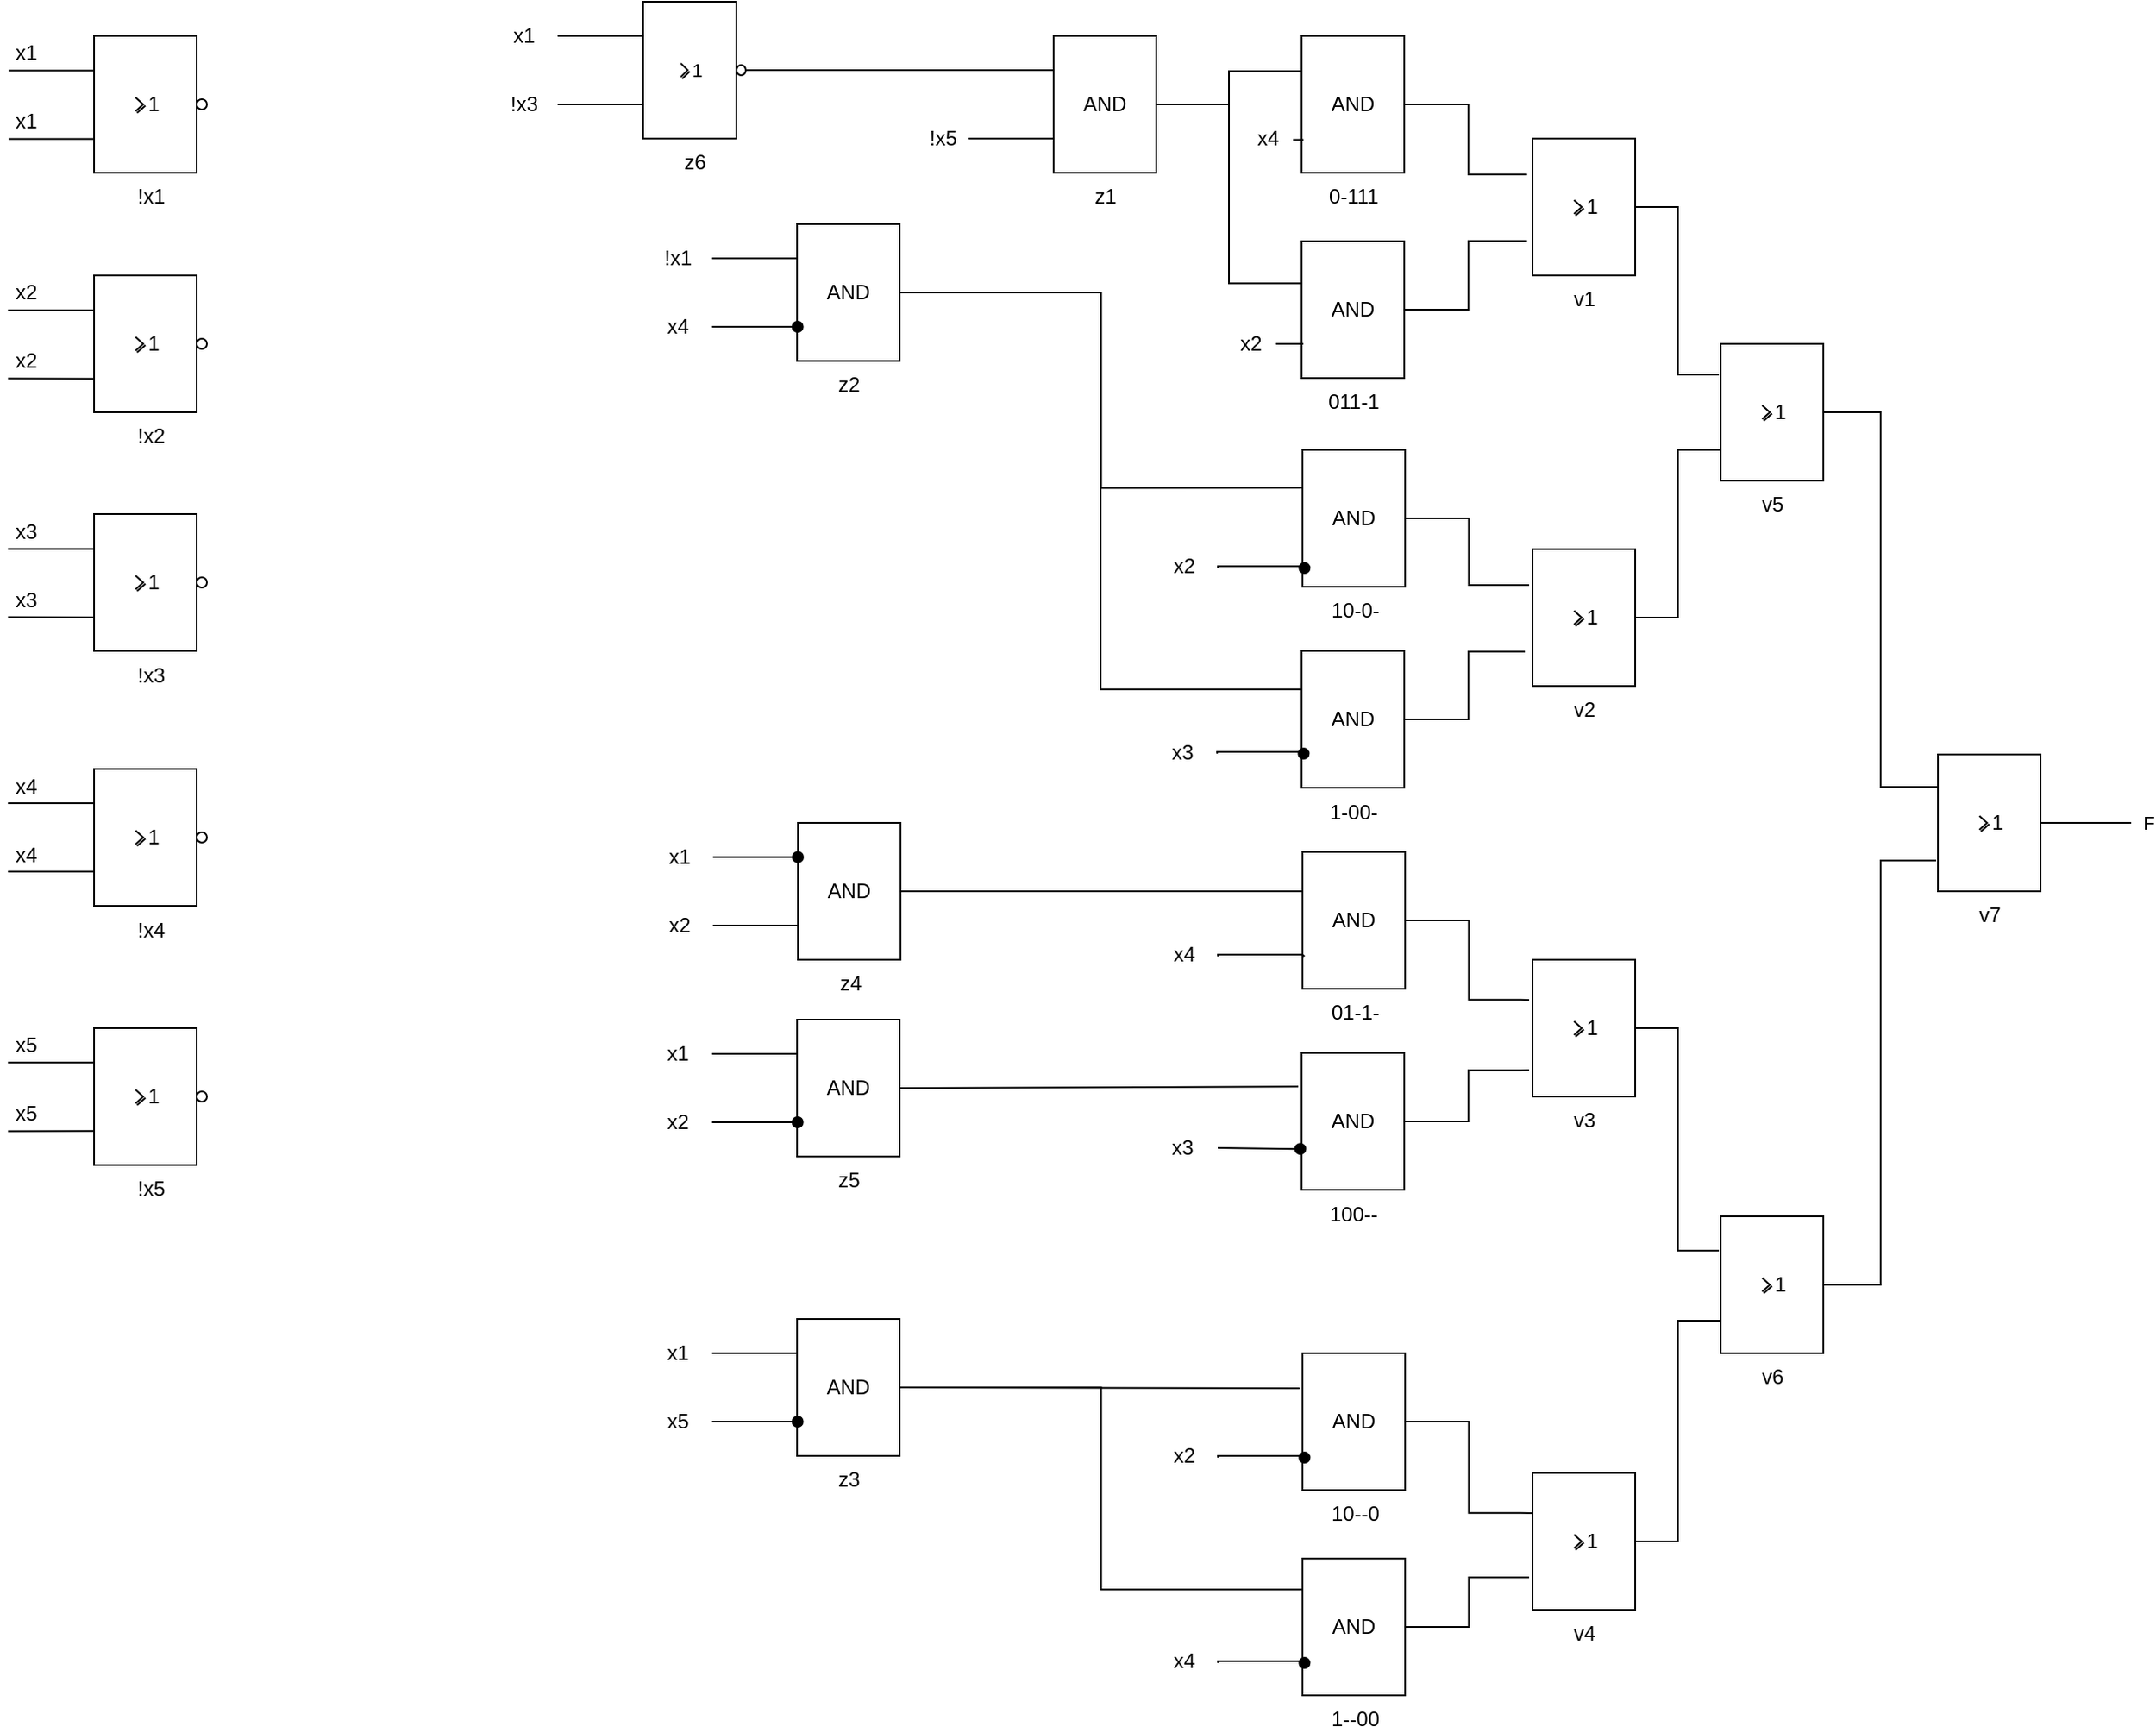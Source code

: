 <mxfile version="12.4.2" type="device" pages="1"><diagram id="nAmW9UyTiqPCp1huqP4M" name="Page-1"><mxGraphModel dx="1173" dy="693" grid="1" gridSize="10" guides="1" tooltips="1" connect="1" arrows="1" fold="1" page="1" pageScale="1" pageWidth="827" pageHeight="1169" math="0" shadow="0"><root><mxCell id="0"/><mxCell id="1" parent="0"/><mxCell id="15ByhjqZL5MONwlQ2Jp7-105" style="edgeStyle=orthogonalEdgeStyle;rounded=0;jumpStyle=arc;jumpSize=20;orthogonalLoop=1;jettySize=auto;html=1;entryX=0.017;entryY=0.288;entryDx=0;entryDy=0;entryPerimeter=0;startArrow=none;startFill=0;endArrow=none;endFill=0;" parent="1" source="15ByhjqZL5MONwlQ2Jp7-44" target="15ByhjqZL5MONwlQ2Jp7-71" edge="1"><mxGeometry relative="1" as="geometry"/></mxCell><mxCell id="15ByhjqZL5MONwlQ2Jp7-44" value="z4" style="verticalLabelPosition=bottom;shadow=0;dashed=0;align=center;html=1;verticalAlign=top;shape=mxgraph.electrical.iec_logic_gates.and;" parent="1" vertex="1"><mxGeometry x="505.5" y="520" width="60" height="80" as="geometry"/></mxCell><mxCell id="15ByhjqZL5MONwlQ2Jp7-13" value="z6" style="verticalLabelPosition=bottom;shadow=0;dashed=0;align=center;html=1;verticalAlign=top;shape=mxgraph.electrical.iec_logic_gates.nor;fontFamily=Helvetica;fontSize=12;fontColor=#000000;strokeColor=#000000;fillColor=#ffffff;" parent="1" vertex="1"><mxGeometry x="415" y="40" width="60" height="80" as="geometry"/></mxCell><mxCell id="15ByhjqZL5MONwlQ2Jp7-29" style="edgeStyle=orthogonalEdgeStyle;rounded=0;jumpStyle=arc;jumpSize=20;orthogonalLoop=1;jettySize=auto;html=1;endArrow=none;endFill=0;startArrow=none;startFill=0;" parent="1" source="15ByhjqZL5MONwlQ2Jp7-13" edge="1"><mxGeometry relative="1" as="geometry"><mxPoint x="365" y="60" as="targetPoint"/><Array as="points"><mxPoint x="375" y="60"/></Array></mxGeometry></mxCell><mxCell id="15ByhjqZL5MONwlQ2Jp7-31" style="edgeStyle=orthogonalEdgeStyle;rounded=0;jumpStyle=arc;jumpSize=20;orthogonalLoop=1;jettySize=auto;html=1;endArrow=none;endFill=0;" parent="1" edge="1"><mxGeometry relative="1" as="geometry"><mxPoint x="365" y="100" as="targetPoint"/><mxPoint x="415" y="100" as="sourcePoint"/><Array as="points"><mxPoint x="415" y="100"/><mxPoint x="365" y="100"/></Array></mxGeometry></mxCell><mxCell id="15ByhjqZL5MONwlQ2Jp7-32" value="!x3" style="text;html=1;align=center;verticalAlign=middle;resizable=0;points=[];;autosize=1;" parent="1" vertex="1"><mxGeometry x="330" y="90" width="30" height="20" as="geometry"/></mxCell><mxCell id="15ByhjqZL5MONwlQ2Jp7-33" style="edgeStyle=orthogonalEdgeStyle;rounded=0;jumpStyle=arc;jumpSize=20;orthogonalLoop=1;jettySize=auto;html=1;endArrow=none;endFill=0;" parent="1" source="15ByhjqZL5MONwlQ2Jp7-34" edge="1"><mxGeometry relative="1" as="geometry"><mxPoint x="455.333" y="190" as="targetPoint"/><Array as="points"><mxPoint x="465" y="190"/></Array></mxGeometry></mxCell><mxCell id="15ByhjqZL5MONwlQ2Jp7-107" style="edgeStyle=orthogonalEdgeStyle;rounded=0;jumpStyle=arc;jumpSize=20;orthogonalLoop=1;jettySize=auto;html=1;entryX=-0.006;entryY=0.277;entryDx=0;entryDy=0;entryPerimeter=0;startArrow=none;startFill=0;endArrow=none;endFill=0;" parent="1" source="15ByhjqZL5MONwlQ2Jp7-34" target="15ByhjqZL5MONwlQ2Jp7-81" edge="1"><mxGeometry relative="1" as="geometry"/></mxCell><mxCell id="15ByhjqZL5MONwlQ2Jp7-108" style="edgeStyle=orthogonalEdgeStyle;rounded=0;jumpStyle=arc;jumpSize=20;orthogonalLoop=1;jettySize=auto;html=1;entryX=0.017;entryY=0.281;entryDx=0;entryDy=0;entryPerimeter=0;startArrow=none;startFill=0;endArrow=none;endFill=0;" parent="1" source="15ByhjqZL5MONwlQ2Jp7-34" target="15ByhjqZL5MONwlQ2Jp7-86" edge="1"><mxGeometry relative="1" as="geometry"/></mxCell><mxCell id="15ByhjqZL5MONwlQ2Jp7-34" value="z2" style="verticalLabelPosition=bottom;shadow=0;dashed=0;align=center;html=1;verticalAlign=top;shape=mxgraph.electrical.iec_logic_gates.and;" parent="1" vertex="1"><mxGeometry x="505" y="170" width="60" height="80" as="geometry"/></mxCell><mxCell id="15ByhjqZL5MONwlQ2Jp7-35" value="!x1" style="text;html=1;align=center;verticalAlign=middle;resizable=0;points=[];;autosize=1;" parent="1" vertex="1"><mxGeometry x="420" y="180" width="30" height="20" as="geometry"/></mxCell><mxCell id="15ByhjqZL5MONwlQ2Jp7-36" style="edgeStyle=orthogonalEdgeStyle;rounded=0;jumpStyle=arc;jumpSize=20;orthogonalLoop=1;jettySize=auto;html=1;endArrow=none;endFill=0;startArrow=oval;startFill=1;" parent="1" edge="1"><mxGeometry relative="1" as="geometry"><mxPoint x="455.333" y="230" as="targetPoint"/><mxPoint x="505.333" y="230" as="sourcePoint"/><Array as="points"><mxPoint x="505" y="230"/><mxPoint x="455" y="230"/></Array></mxGeometry></mxCell><mxCell id="15ByhjqZL5MONwlQ2Jp7-37" value="x4" style="text;html=1;align=center;verticalAlign=middle;resizable=0;points=[];;autosize=1;" parent="1" vertex="1"><mxGeometry x="420" y="220" width="30" height="20" as="geometry"/></mxCell><mxCell id="15ByhjqZL5MONwlQ2Jp7-38" style="edgeStyle=orthogonalEdgeStyle;rounded=0;jumpStyle=arc;jumpSize=20;orthogonalLoop=1;jettySize=auto;html=1;endArrow=none;endFill=0;" parent="1" source="15ByhjqZL5MONwlQ2Jp7-39" edge="1"><mxGeometry relative="1" as="geometry"><mxPoint x="455.333" y="830" as="targetPoint"/><Array as="points"><mxPoint x="465" y="830"/></Array></mxGeometry></mxCell><mxCell id="15ByhjqZL5MONwlQ2Jp7-109" style="edgeStyle=orthogonalEdgeStyle;rounded=0;jumpStyle=arc;jumpSize=20;orthogonalLoop=1;jettySize=auto;html=1;entryX=-0.028;entryY=0.256;entryDx=0;entryDy=0;entryPerimeter=0;startArrow=none;startFill=0;endArrow=none;endFill=0;" parent="1" source="15ByhjqZL5MONwlQ2Jp7-39" target="15ByhjqZL5MONwlQ2Jp7-91" edge="1"><mxGeometry relative="1" as="geometry"/></mxCell><mxCell id="15ByhjqZL5MONwlQ2Jp7-110" style="edgeStyle=orthogonalEdgeStyle;rounded=0;jumpStyle=arc;jumpSize=20;orthogonalLoop=1;jettySize=auto;html=1;entryX=0.011;entryY=0.226;entryDx=0;entryDy=0;entryPerimeter=0;startArrow=none;startFill=0;endArrow=none;endFill=0;" parent="1" source="15ByhjqZL5MONwlQ2Jp7-39" target="15ByhjqZL5MONwlQ2Jp7-96" edge="1"><mxGeometry relative="1" as="geometry"/></mxCell><mxCell id="15ByhjqZL5MONwlQ2Jp7-39" value="z3" style="verticalLabelPosition=bottom;shadow=0;dashed=0;align=center;html=1;verticalAlign=top;shape=mxgraph.electrical.iec_logic_gates.and;" parent="1" vertex="1"><mxGeometry x="505" y="810" width="60" height="80" as="geometry"/></mxCell><mxCell id="15ByhjqZL5MONwlQ2Jp7-40" value="x1" style="text;html=1;align=center;verticalAlign=middle;resizable=0;points=[];;autosize=1;" parent="1" vertex="1"><mxGeometry x="420" y="820" width="30" height="20" as="geometry"/></mxCell><mxCell id="15ByhjqZL5MONwlQ2Jp7-41" style="edgeStyle=orthogonalEdgeStyle;rounded=0;jumpStyle=arc;jumpSize=20;orthogonalLoop=1;jettySize=auto;html=1;endArrow=none;endFill=0;startArrow=oval;startFill=1;" parent="1" edge="1"><mxGeometry relative="1" as="geometry"><mxPoint x="455.333" y="870" as="targetPoint"/><mxPoint x="505.333" y="870" as="sourcePoint"/><Array as="points"><mxPoint x="505" y="870"/><mxPoint x="455" y="870"/></Array></mxGeometry></mxCell><mxCell id="15ByhjqZL5MONwlQ2Jp7-42" value="x5" style="text;html=1;align=center;verticalAlign=middle;resizable=0;points=[];;autosize=1;" parent="1" vertex="1"><mxGeometry x="420" y="860" width="30" height="20" as="geometry"/></mxCell><mxCell id="15ByhjqZL5MONwlQ2Jp7-43" style="edgeStyle=orthogonalEdgeStyle;rounded=0;jumpStyle=arc;jumpSize=20;orthogonalLoop=1;jettySize=auto;html=1;endArrow=none;endFill=0;startArrow=oval;startFill=1;" parent="1" source="15ByhjqZL5MONwlQ2Jp7-44" edge="1"><mxGeometry relative="1" as="geometry"><mxPoint x="455.833" y="540" as="targetPoint"/><Array as="points"><mxPoint x="465.5" y="540"/></Array></mxGeometry></mxCell><mxCell id="15ByhjqZL5MONwlQ2Jp7-45" value="x1" style="text;html=1;align=center;verticalAlign=middle;resizable=0;points=[];;autosize=1;" parent="1" vertex="1"><mxGeometry x="420.5" y="530" width="30" height="20" as="geometry"/></mxCell><mxCell id="15ByhjqZL5MONwlQ2Jp7-46" style="edgeStyle=orthogonalEdgeStyle;rounded=0;jumpStyle=arc;jumpSize=20;orthogonalLoop=1;jettySize=auto;html=1;endArrow=none;endFill=0;" parent="1" edge="1"><mxGeometry relative="1" as="geometry"><mxPoint x="455.833" y="580" as="targetPoint"/><mxPoint x="505.833" y="580" as="sourcePoint"/><Array as="points"><mxPoint x="505.5" y="580"/><mxPoint x="455.5" y="580"/></Array></mxGeometry></mxCell><mxCell id="15ByhjqZL5MONwlQ2Jp7-47" value="x2" style="text;html=1;align=center;verticalAlign=middle;resizable=0;points=[];;autosize=1;" parent="1" vertex="1"><mxGeometry x="420.5" y="570" width="30" height="20" as="geometry"/></mxCell><mxCell id="15ByhjqZL5MONwlQ2Jp7-48" style="edgeStyle=orthogonalEdgeStyle;rounded=0;jumpStyle=arc;jumpSize=20;orthogonalLoop=1;jettySize=auto;html=1;endArrow=none;endFill=0;" parent="1" source="15ByhjqZL5MONwlQ2Jp7-49" edge="1"><mxGeometry relative="1" as="geometry"><mxPoint x="455.333" y="655" as="targetPoint"/><Array as="points"><mxPoint x="465" y="655"/></Array></mxGeometry></mxCell><mxCell id="15ByhjqZL5MONwlQ2Jp7-106" style="edgeStyle=orthogonalEdgeStyle;rounded=0;jumpStyle=arc;jumpSize=20;orthogonalLoop=1;jettySize=auto;html=1;entryX=-0.033;entryY=0.246;entryDx=0;entryDy=0;entryPerimeter=0;startArrow=none;startFill=0;endArrow=none;endFill=0;" parent="1" source="15ByhjqZL5MONwlQ2Jp7-49" target="15ByhjqZL5MONwlQ2Jp7-76" edge="1"><mxGeometry relative="1" as="geometry"/></mxCell><mxCell id="15ByhjqZL5MONwlQ2Jp7-49" value="z5" style="verticalLabelPosition=bottom;shadow=0;dashed=0;align=center;html=1;verticalAlign=top;shape=mxgraph.electrical.iec_logic_gates.and;" parent="1" vertex="1"><mxGeometry x="505" y="635" width="60" height="80" as="geometry"/></mxCell><mxCell id="15ByhjqZL5MONwlQ2Jp7-50" value="x1" style="text;html=1;align=center;verticalAlign=middle;resizable=0;points=[];;autosize=1;" parent="1" vertex="1"><mxGeometry x="420" y="645" width="30" height="20" as="geometry"/></mxCell><mxCell id="15ByhjqZL5MONwlQ2Jp7-51" style="edgeStyle=orthogonalEdgeStyle;rounded=0;jumpStyle=arc;jumpSize=20;orthogonalLoop=1;jettySize=auto;html=1;endArrow=none;endFill=0;startArrow=oval;startFill=1;" parent="1" edge="1"><mxGeometry relative="1" as="geometry"><mxPoint x="455.333" y="695" as="targetPoint"/><mxPoint x="505.333" y="695" as="sourcePoint"/><Array as="points"><mxPoint x="505" y="695"/><mxPoint x="455" y="695"/></Array></mxGeometry></mxCell><mxCell id="15ByhjqZL5MONwlQ2Jp7-52" value="x2" style="text;html=1;align=center;verticalAlign=middle;resizable=0;points=[];;autosize=1;" parent="1" vertex="1"><mxGeometry x="420" y="685" width="30" height="20" as="geometry"/></mxCell><mxCell id="15ByhjqZL5MONwlQ2Jp7-53" style="edgeStyle=orthogonalEdgeStyle;rounded=0;jumpStyle=arc;jumpSize=20;orthogonalLoop=1;jettySize=auto;html=1;endArrow=none;endFill=0;entryX=1;entryY=0.5;entryDx=0;entryDy=0;entryPerimeter=0;" parent="1" source="15ByhjqZL5MONwlQ2Jp7-54" target="15ByhjqZL5MONwlQ2Jp7-13" edge="1"><mxGeometry relative="1" as="geometry"><mxPoint x="605.333" y="80" as="targetPoint"/><Array as="points"><mxPoint x="635.5" y="80"/><mxPoint x="635.5" y="80"/></Array></mxGeometry></mxCell><mxCell id="15ByhjqZL5MONwlQ2Jp7-101" style="edgeStyle=orthogonalEdgeStyle;rounded=0;jumpStyle=arc;jumpSize=20;orthogonalLoop=1;jettySize=auto;html=1;entryX=0.002;entryY=0.258;entryDx=0;entryDy=0;entryPerimeter=0;startArrow=none;startFill=0;endArrow=none;endFill=0;" parent="1" source="15ByhjqZL5MONwlQ2Jp7-54" target="15ByhjqZL5MONwlQ2Jp7-61" edge="1"><mxGeometry relative="1" as="geometry"/></mxCell><mxCell id="15ByhjqZL5MONwlQ2Jp7-104" style="edgeStyle=orthogonalEdgeStyle;rounded=0;jumpStyle=arc;jumpSize=20;orthogonalLoop=1;jettySize=auto;html=1;exitX=1;exitY=0.5;exitDx=0;exitDy=0;exitPerimeter=0;entryX=0.008;entryY=0.308;entryDx=0;entryDy=0;entryPerimeter=0;startArrow=none;startFill=0;endArrow=none;endFill=0;" parent="1" source="15ByhjqZL5MONwlQ2Jp7-54" target="15ByhjqZL5MONwlQ2Jp7-66" edge="1"><mxGeometry relative="1" as="geometry"/></mxCell><mxCell id="15ByhjqZL5MONwlQ2Jp7-54" value="z1" style="verticalLabelPosition=bottom;shadow=0;dashed=0;align=center;html=1;verticalAlign=top;shape=mxgraph.electrical.iec_logic_gates.and;" parent="1" vertex="1"><mxGeometry x="655" y="60" width="60" height="80" as="geometry"/></mxCell><mxCell id="15ByhjqZL5MONwlQ2Jp7-56" style="edgeStyle=orthogonalEdgeStyle;rounded=0;jumpStyle=arc;jumpSize=20;orthogonalLoop=1;jettySize=auto;html=1;endArrow=none;endFill=0;" parent="1" edge="1"><mxGeometry relative="1" as="geometry"><mxPoint x="605.333" y="120" as="targetPoint"/><mxPoint x="655.333" y="120" as="sourcePoint"/><Array as="points"><mxPoint x="655" y="120"/><mxPoint x="605" y="120"/></Array></mxGeometry></mxCell><mxCell id="15ByhjqZL5MONwlQ2Jp7-57" value="!x5" style="text;html=1;align=center;verticalAlign=middle;resizable=0;points=[];;autosize=1;" parent="1" vertex="1"><mxGeometry x="575" y="110" width="30" height="20" as="geometry"/></mxCell><mxCell id="15ByhjqZL5MONwlQ2Jp7-59" value="x1" style="text;html=1;align=center;verticalAlign=middle;resizable=0;points=[];;autosize=1;" parent="1" vertex="1"><mxGeometry x="330" y="50" width="30" height="20" as="geometry"/></mxCell><mxCell id="15ByhjqZL5MONwlQ2Jp7-119" style="edgeStyle=orthogonalEdgeStyle;rounded=0;jumpStyle=arc;jumpSize=20;orthogonalLoop=1;jettySize=auto;html=1;entryX=-0.054;entryY=0.263;entryDx=0;entryDy=0;entryPerimeter=0;startArrow=none;startFill=0;endArrow=none;endFill=0;" parent="1" source="15ByhjqZL5MONwlQ2Jp7-61" target="15ByhjqZL5MONwlQ2Jp7-111" edge="1"><mxGeometry relative="1" as="geometry"/></mxCell><mxCell id="15ByhjqZL5MONwlQ2Jp7-61" value="0-111" style="verticalLabelPosition=bottom;shadow=0;dashed=0;align=center;html=1;verticalAlign=top;shape=mxgraph.electrical.iec_logic_gates.and;" parent="1" vertex="1"><mxGeometry x="800" y="60" width="60" height="80" as="geometry"/></mxCell><mxCell id="15ByhjqZL5MONwlQ2Jp7-120" style="edgeStyle=orthogonalEdgeStyle;rounded=0;jumpStyle=arc;jumpSize=20;orthogonalLoop=1;jettySize=auto;html=1;entryX=-0.054;entryY=0.749;entryDx=0;entryDy=0;entryPerimeter=0;startArrow=none;startFill=0;endArrow=none;endFill=0;" parent="1" source="15ByhjqZL5MONwlQ2Jp7-66" target="15ByhjqZL5MONwlQ2Jp7-111" edge="1"><mxGeometry relative="1" as="geometry"/></mxCell><mxCell id="15ByhjqZL5MONwlQ2Jp7-66" value="011-1" style="verticalLabelPosition=bottom;shadow=0;dashed=0;align=center;html=1;verticalAlign=top;shape=mxgraph.electrical.iec_logic_gates.and;" parent="1" vertex="1"><mxGeometry x="800" y="180" width="60" height="80" as="geometry"/></mxCell><mxCell id="15ByhjqZL5MONwlQ2Jp7-123" style="edgeStyle=orthogonalEdgeStyle;rounded=0;jumpStyle=arc;jumpSize=20;orthogonalLoop=1;jettySize=auto;html=1;entryX=-0.034;entryY=0.293;entryDx=0;entryDy=0;entryPerimeter=0;startArrow=none;startFill=0;endArrow=none;endFill=0;" parent="1" source="15ByhjqZL5MONwlQ2Jp7-71" target="15ByhjqZL5MONwlQ2Jp7-117" edge="1"><mxGeometry relative="1" as="geometry"/></mxCell><mxCell id="15ByhjqZL5MONwlQ2Jp7-71" value="01-1-" style="verticalLabelPosition=bottom;shadow=0;dashed=0;align=center;html=1;verticalAlign=top;shape=mxgraph.electrical.iec_logic_gates.and;" parent="1" vertex="1"><mxGeometry x="800.5" y="537" width="60" height="80" as="geometry"/></mxCell><mxCell id="15ByhjqZL5MONwlQ2Jp7-73" style="edgeStyle=orthogonalEdgeStyle;rounded=0;jumpStyle=arc;jumpSize=20;orthogonalLoop=1;jettySize=auto;html=1;endArrow=none;endFill=0;startArrow=none;startFill=0;" parent="1" edge="1"><mxGeometry relative="1" as="geometry"><mxPoint x="751.088" y="598.059" as="targetPoint"/><mxPoint x="801.676" y="598.059" as="sourcePoint"/><Array as="points"><mxPoint x="800.5" y="597"/><mxPoint x="750.5" y="597"/></Array></mxGeometry></mxCell><mxCell id="15ByhjqZL5MONwlQ2Jp7-74" value="x4" style="text;html=1;align=center;verticalAlign=middle;resizable=0;points=[];;autosize=1;" parent="1" vertex="1"><mxGeometry x="715.5" y="587" width="30" height="20" as="geometry"/></mxCell><mxCell id="15ByhjqZL5MONwlQ2Jp7-124" style="edgeStyle=orthogonalEdgeStyle;rounded=0;jumpStyle=arc;jumpSize=20;orthogonalLoop=1;jettySize=auto;html=1;entryX=-0.034;entryY=0.807;entryDx=0;entryDy=0;entryPerimeter=0;startArrow=none;startFill=0;endArrow=none;endFill=0;" parent="1" source="15ByhjqZL5MONwlQ2Jp7-76" target="15ByhjqZL5MONwlQ2Jp7-117" edge="1"><mxGeometry relative="1" as="geometry"/></mxCell><mxCell id="15ByhjqZL5MONwlQ2Jp7-76" value="100--" style="verticalLabelPosition=bottom;shadow=0;dashed=0;align=center;html=1;verticalAlign=top;shape=mxgraph.electrical.iec_logic_gates.and;" parent="1" vertex="1"><mxGeometry x="800" y="654.5" width="60" height="80" as="geometry"/></mxCell><mxCell id="15ByhjqZL5MONwlQ2Jp7-78" style="edgeStyle=orthogonalEdgeStyle;rounded=0;jumpStyle=arc;jumpSize=20;orthogonalLoop=1;jettySize=auto;html=1;endArrow=none;endFill=0;startArrow=oval;startFill=1;exitX=-0.013;exitY=0.701;exitDx=0;exitDy=0;exitPerimeter=0;" parent="1" source="15ByhjqZL5MONwlQ2Jp7-76" edge="1"><mxGeometry relative="1" as="geometry"><mxPoint x="751" y="710" as="targetPoint"/><mxPoint x="801.176" y="741.059" as="sourcePoint"/><Array as="points"><mxPoint x="775" y="710"/><mxPoint x="775" y="710"/></Array></mxGeometry></mxCell><mxCell id="15ByhjqZL5MONwlQ2Jp7-79" value="x3" style="text;html=1;align=center;verticalAlign=middle;resizable=0;points=[];;autosize=1;" parent="1" vertex="1"><mxGeometry x="715" y="700" width="30" height="20" as="geometry"/></mxCell><mxCell id="15ByhjqZL5MONwlQ2Jp7-121" style="edgeStyle=orthogonalEdgeStyle;rounded=0;jumpStyle=arc;jumpSize=20;orthogonalLoop=1;jettySize=auto;html=1;entryX=-0.034;entryY=0.263;entryDx=0;entryDy=0;entryPerimeter=0;startArrow=none;startFill=0;endArrow=none;endFill=0;" parent="1" source="15ByhjqZL5MONwlQ2Jp7-81" target="15ByhjqZL5MONwlQ2Jp7-116" edge="1"><mxGeometry relative="1" as="geometry"/></mxCell><mxCell id="15ByhjqZL5MONwlQ2Jp7-81" value="10-0-" style="verticalLabelPosition=bottom;shadow=0;dashed=0;align=center;html=1;verticalAlign=top;shape=mxgraph.electrical.iec_logic_gates.and;" parent="1" vertex="1"><mxGeometry x="800.5" y="302" width="60" height="80" as="geometry"/></mxCell><mxCell id="15ByhjqZL5MONwlQ2Jp7-83" style="edgeStyle=orthogonalEdgeStyle;rounded=0;jumpStyle=arc;jumpSize=20;orthogonalLoop=1;jettySize=auto;html=1;endArrow=none;endFill=0;startArrow=oval;startFill=1;" parent="1" edge="1"><mxGeometry relative="1" as="geometry"><mxPoint x="751.088" y="371.059" as="targetPoint"/><mxPoint x="801.676" y="371.059" as="sourcePoint"/><Array as="points"><mxPoint x="800.5" y="370"/><mxPoint x="750.5" y="370"/></Array></mxGeometry></mxCell><mxCell id="15ByhjqZL5MONwlQ2Jp7-84" value="x2" style="text;html=1;align=center;verticalAlign=middle;resizable=0;points=[];;autosize=1;" parent="1" vertex="1"><mxGeometry x="715.5" y="360" width="30" height="20" as="geometry"/></mxCell><mxCell id="15ByhjqZL5MONwlQ2Jp7-122" style="edgeStyle=orthogonalEdgeStyle;rounded=0;jumpStyle=arc;jumpSize=20;orthogonalLoop=1;jettySize=auto;html=1;entryX=-0.074;entryY=0.749;entryDx=0;entryDy=0;entryPerimeter=0;startArrow=none;startFill=0;endArrow=none;endFill=0;" parent="1" source="15ByhjqZL5MONwlQ2Jp7-86" target="15ByhjqZL5MONwlQ2Jp7-116" edge="1"><mxGeometry relative="1" as="geometry"/></mxCell><mxCell id="15ByhjqZL5MONwlQ2Jp7-86" value="1-00-" style="verticalLabelPosition=bottom;shadow=0;dashed=0;align=center;html=1;verticalAlign=top;shape=mxgraph.electrical.iec_logic_gates.and;" parent="1" vertex="1"><mxGeometry x="800" y="419.5" width="60" height="80" as="geometry"/></mxCell><mxCell id="15ByhjqZL5MONwlQ2Jp7-88" style="edgeStyle=orthogonalEdgeStyle;rounded=0;jumpStyle=arc;jumpSize=20;orthogonalLoop=1;jettySize=auto;html=1;endArrow=none;endFill=0;startArrow=oval;startFill=1;" parent="1" edge="1"><mxGeometry relative="1" as="geometry"><mxPoint x="750.588" y="479.559" as="targetPoint"/><mxPoint x="801.176" y="479.559" as="sourcePoint"/><Array as="points"><mxPoint x="800" y="478.5"/><mxPoint x="750" y="478.5"/></Array></mxGeometry></mxCell><mxCell id="15ByhjqZL5MONwlQ2Jp7-89" value="x3" style="text;html=1;align=center;verticalAlign=middle;resizable=0;points=[];;autosize=1;" parent="1" vertex="1"><mxGeometry x="715" y="468.5" width="30" height="20" as="geometry"/></mxCell><mxCell id="15ByhjqZL5MONwlQ2Jp7-125" style="edgeStyle=orthogonalEdgeStyle;rounded=0;jumpStyle=arc;jumpSize=20;orthogonalLoop=1;jettySize=auto;html=1;entryX=0.005;entryY=0.293;entryDx=0;entryDy=0;entryPerimeter=0;startArrow=none;startFill=0;endArrow=none;endFill=0;" parent="1" source="15ByhjqZL5MONwlQ2Jp7-91" target="15ByhjqZL5MONwlQ2Jp7-118" edge="1"><mxGeometry relative="1" as="geometry"/></mxCell><mxCell id="15ByhjqZL5MONwlQ2Jp7-91" value="10--0" style="verticalLabelPosition=bottom;shadow=0;dashed=0;align=center;html=1;verticalAlign=top;shape=mxgraph.electrical.iec_logic_gates.and;" parent="1" vertex="1"><mxGeometry x="800.5" y="830" width="60" height="80" as="geometry"/></mxCell><mxCell id="15ByhjqZL5MONwlQ2Jp7-93" style="edgeStyle=orthogonalEdgeStyle;rounded=0;jumpStyle=arc;jumpSize=20;orthogonalLoop=1;jettySize=auto;html=1;endArrow=none;endFill=0;startArrow=oval;startFill=1;" parent="1" edge="1"><mxGeometry relative="1" as="geometry"><mxPoint x="751.088" y="891.059" as="targetPoint"/><mxPoint x="801.676" y="891.059" as="sourcePoint"/><Array as="points"><mxPoint x="800.5" y="890"/><mxPoint x="750.5" y="890"/></Array></mxGeometry></mxCell><mxCell id="15ByhjqZL5MONwlQ2Jp7-94" value="x2" style="text;html=1;align=center;verticalAlign=middle;resizable=0;points=[];;autosize=1;" parent="1" vertex="1"><mxGeometry x="715.5" y="880" width="30" height="20" as="geometry"/></mxCell><mxCell id="15ByhjqZL5MONwlQ2Jp7-126" style="edgeStyle=orthogonalEdgeStyle;rounded=0;jumpStyle=arc;jumpSize=20;orthogonalLoop=1;jettySize=auto;html=1;entryX=-0.034;entryY=0.763;entryDx=0;entryDy=0;entryPerimeter=0;startArrow=none;startFill=0;endArrow=none;endFill=0;" parent="1" source="15ByhjqZL5MONwlQ2Jp7-96" target="15ByhjqZL5MONwlQ2Jp7-118" edge="1"><mxGeometry relative="1" as="geometry"/></mxCell><mxCell id="15ByhjqZL5MONwlQ2Jp7-96" value="1--00" style="verticalLabelPosition=bottom;shadow=0;dashed=0;align=center;html=1;verticalAlign=top;shape=mxgraph.electrical.iec_logic_gates.and;" parent="1" vertex="1"><mxGeometry x="800.5" y="950" width="60" height="80" as="geometry"/></mxCell><mxCell id="15ByhjqZL5MONwlQ2Jp7-98" style="edgeStyle=orthogonalEdgeStyle;rounded=0;jumpStyle=arc;jumpSize=20;orthogonalLoop=1;jettySize=auto;html=1;endArrow=none;endFill=0;startArrow=oval;startFill=1;" parent="1" edge="1"><mxGeometry relative="1" as="geometry"><mxPoint x="751.088" y="1011.059" as="targetPoint"/><mxPoint x="801.676" y="1011.059" as="sourcePoint"/><Array as="points"><mxPoint x="800.5" y="1010"/><mxPoint x="750.5" y="1010"/></Array></mxGeometry></mxCell><mxCell id="15ByhjqZL5MONwlQ2Jp7-99" value="x4" style="text;html=1;align=center;verticalAlign=middle;resizable=0;points=[];;autosize=1;" parent="1" vertex="1"><mxGeometry x="715.5" y="1000" width="30" height="20" as="geometry"/></mxCell><mxCell id="15ByhjqZL5MONwlQ2Jp7-64" value="x4" style="text;html=1;align=center;verticalAlign=middle;resizable=0;points=[];;autosize=1;" parent="1" vertex="1"><mxGeometry x="765" y="110" width="30" height="20" as="geometry"/></mxCell><mxCell id="15ByhjqZL5MONwlQ2Jp7-100" style="edgeStyle=orthogonalEdgeStyle;rounded=0;jumpStyle=arc;jumpSize=20;orthogonalLoop=1;jettySize=auto;html=1;endArrow=none;endFill=0;startArrow=none;startFill=0;" parent="1" target="15ByhjqZL5MONwlQ2Jp7-64" edge="1"><mxGeometry relative="1" as="geometry"><mxPoint x="750.103" y="120.724" as="targetPoint"/><mxPoint x="801.138" y="120.724" as="sourcePoint"/><Array as="points"><mxPoint x="800" y="120"/></Array></mxGeometry></mxCell><mxCell id="15ByhjqZL5MONwlQ2Jp7-69" value="x2" style="text;html=1;align=center;verticalAlign=middle;resizable=0;points=[];;autosize=1;" parent="1" vertex="1"><mxGeometry x="755" y="230" width="30" height="20" as="geometry"/></mxCell><mxCell id="15ByhjqZL5MONwlQ2Jp7-102" style="edgeStyle=orthogonalEdgeStyle;rounded=0;jumpStyle=arc;jumpSize=20;orthogonalLoop=1;jettySize=auto;html=1;endArrow=none;endFill=0;startArrow=none;startFill=0;" parent="1" target="15ByhjqZL5MONwlQ2Jp7-69" edge="1"><mxGeometry relative="1" as="geometry"><mxPoint x="750.5" y="241.333" as="targetPoint"/><mxPoint x="795" y="240" as="sourcePoint"/><Array as="points"><mxPoint x="801" y="240"/></Array></mxGeometry></mxCell><mxCell id="15ByhjqZL5MONwlQ2Jp7-129" style="edgeStyle=orthogonalEdgeStyle;rounded=0;jumpStyle=arc;jumpSize=20;orthogonalLoop=1;jettySize=auto;html=1;entryX=-0.017;entryY=0.225;entryDx=0;entryDy=0;entryPerimeter=0;startArrow=none;startFill=0;endArrow=none;endFill=0;" parent="1" source="15ByhjqZL5MONwlQ2Jp7-111" target="15ByhjqZL5MONwlQ2Jp7-127" edge="1"><mxGeometry relative="1" as="geometry"/></mxCell><mxCell id="15ByhjqZL5MONwlQ2Jp7-111" value="v1" style="verticalLabelPosition=bottom;shadow=0;dashed=0;align=center;html=1;verticalAlign=top;shape=mxgraph.electrical.iec_logic_gates.or;" parent="1" vertex="1"><mxGeometry x="935" y="120" width="60" height="80" as="geometry"/></mxCell><mxCell id="15ByhjqZL5MONwlQ2Jp7-130" style="edgeStyle=orthogonalEdgeStyle;rounded=0;jumpStyle=arc;jumpSize=20;orthogonalLoop=1;jettySize=auto;html=1;entryX=0;entryY=0.775;entryDx=0;entryDy=0;entryPerimeter=0;startArrow=none;startFill=0;endArrow=none;endFill=0;" parent="1" source="15ByhjqZL5MONwlQ2Jp7-116" target="15ByhjqZL5MONwlQ2Jp7-127" edge="1"><mxGeometry relative="1" as="geometry"/></mxCell><mxCell id="15ByhjqZL5MONwlQ2Jp7-116" value="v2" style="verticalLabelPosition=bottom;shadow=0;dashed=0;align=center;html=1;verticalAlign=top;shape=mxgraph.electrical.iec_logic_gates.or;" parent="1" vertex="1"><mxGeometry x="935" y="360" width="60" height="80" as="geometry"/></mxCell><mxCell id="15ByhjqZL5MONwlQ2Jp7-131" style="edgeStyle=orthogonalEdgeStyle;rounded=0;jumpStyle=arc;jumpSize=20;orthogonalLoop=1;jettySize=auto;html=1;entryX=-0.017;entryY=0.25;entryDx=0;entryDy=0;entryPerimeter=0;startArrow=none;startFill=0;endArrow=none;endFill=0;" parent="1" source="15ByhjqZL5MONwlQ2Jp7-117" target="15ByhjqZL5MONwlQ2Jp7-128" edge="1"><mxGeometry relative="1" as="geometry"/></mxCell><mxCell id="15ByhjqZL5MONwlQ2Jp7-117" value="v3" style="verticalLabelPosition=bottom;shadow=0;dashed=0;align=center;html=1;verticalAlign=top;shape=mxgraph.electrical.iec_logic_gates.or;" parent="1" vertex="1"><mxGeometry x="935" y="600" width="60" height="80" as="geometry"/></mxCell><mxCell id="15ByhjqZL5MONwlQ2Jp7-132" style="edgeStyle=orthogonalEdgeStyle;rounded=0;jumpStyle=arc;jumpSize=20;orthogonalLoop=1;jettySize=auto;html=1;entryX=0;entryY=0.763;entryDx=0;entryDy=0;entryPerimeter=0;startArrow=none;startFill=0;endArrow=none;endFill=0;" parent="1" source="15ByhjqZL5MONwlQ2Jp7-118" target="15ByhjqZL5MONwlQ2Jp7-128" edge="1"><mxGeometry relative="1" as="geometry"/></mxCell><mxCell id="15ByhjqZL5MONwlQ2Jp7-118" value="v4" style="verticalLabelPosition=bottom;shadow=0;dashed=0;align=center;html=1;verticalAlign=top;shape=mxgraph.electrical.iec_logic_gates.or;" parent="1" vertex="1"><mxGeometry x="935" y="900" width="60" height="80" as="geometry"/></mxCell><mxCell id="15ByhjqZL5MONwlQ2Jp7-134" style="edgeStyle=orthogonalEdgeStyle;rounded=0;jumpStyle=arc;jumpSize=20;orthogonalLoop=1;jettySize=auto;html=1;entryX=0;entryY=0.238;entryDx=0;entryDy=0;entryPerimeter=0;startArrow=none;startFill=0;endArrow=none;endFill=0;" parent="1" source="15ByhjqZL5MONwlQ2Jp7-127" target="15ByhjqZL5MONwlQ2Jp7-133" edge="1"><mxGeometry relative="1" as="geometry"/></mxCell><mxCell id="15ByhjqZL5MONwlQ2Jp7-127" value="v5" style="verticalLabelPosition=bottom;shadow=0;dashed=0;align=center;html=1;verticalAlign=top;shape=mxgraph.electrical.iec_logic_gates.or;" parent="1" vertex="1"><mxGeometry x="1045" y="240" width="60" height="80" as="geometry"/></mxCell><mxCell id="15ByhjqZL5MONwlQ2Jp7-135" style="edgeStyle=orthogonalEdgeStyle;rounded=0;jumpStyle=arc;jumpSize=20;orthogonalLoop=1;jettySize=auto;html=1;entryX=-0.017;entryY=0.775;entryDx=0;entryDy=0;entryPerimeter=0;startArrow=none;startFill=0;endArrow=none;endFill=0;" parent="1" source="15ByhjqZL5MONwlQ2Jp7-128" target="15ByhjqZL5MONwlQ2Jp7-133" edge="1"><mxGeometry relative="1" as="geometry"/></mxCell><mxCell id="15ByhjqZL5MONwlQ2Jp7-128" value="v6" style="verticalLabelPosition=bottom;shadow=0;dashed=0;align=center;html=1;verticalAlign=top;shape=mxgraph.electrical.iec_logic_gates.or;" parent="1" vertex="1"><mxGeometry x="1045" y="750" width="60" height="80" as="geometry"/></mxCell><mxCell id="15ByhjqZL5MONwlQ2Jp7-137" value="F" style="edgeStyle=orthogonalEdgeStyle;rounded=0;jumpStyle=arc;jumpSize=20;orthogonalLoop=1;jettySize=auto;html=1;startArrow=none;startFill=0;endArrow=none;endFill=0;" parent="1" source="15ByhjqZL5MONwlQ2Jp7-133" edge="1"><mxGeometry x="1" y="10" relative="1" as="geometry"><mxPoint x="1285" y="520" as="targetPoint"/><mxPoint x="10" y="10" as="offset"/></mxGeometry></mxCell><mxCell id="15ByhjqZL5MONwlQ2Jp7-133" value="v7" style="verticalLabelPosition=bottom;shadow=0;dashed=0;align=center;html=1;verticalAlign=top;shape=mxgraph.electrical.iec_logic_gates.or;" parent="1" vertex="1"><mxGeometry x="1172" y="480" width="60" height="80" as="geometry"/></mxCell><mxCell id="1ciXW877nWHQdmjhpRWE-1" value="!x1" style="verticalLabelPosition=bottom;shadow=0;dashed=0;align=center;html=1;verticalAlign=top;shape=mxgraph.electrical.iec_logic_gates.nor;" vertex="1" parent="1"><mxGeometry x="94" y="60" width="66" height="80" as="geometry"/></mxCell><mxCell id="1ciXW877nWHQdmjhpRWE-2" style="edgeStyle=orthogonalEdgeStyle;rounded=0;jumpStyle=arc;jumpSize=20;orthogonalLoop=1;jettySize=auto;html=1;endArrow=none;endFill=0;" edge="1" parent="1"><mxGeometry relative="1" as="geometry"><mxPoint x="44" y="80.25" as="targetPoint"/><Array as="points"><mxPoint x="54" y="80"/></Array><mxPoint x="94" y="80.25" as="sourcePoint"/></mxGeometry></mxCell><mxCell id="1ciXW877nWHQdmjhpRWE-3" value="x1" style="text;html=1;align=center;verticalAlign=middle;resizable=0;points=[];;autosize=1;" vertex="1" parent="1"><mxGeometry x="39" y="60" width="30" height="20" as="geometry"/></mxCell><mxCell id="1ciXW877nWHQdmjhpRWE-4" style="edgeStyle=orthogonalEdgeStyle;rounded=0;jumpStyle=arc;jumpSize=20;orthogonalLoop=1;jettySize=auto;html=1;endArrow=none;endFill=0;startArrow=none;startFill=0;" edge="1" parent="1"><mxGeometry relative="1" as="geometry"><mxPoint x="44" y="120.25" as="targetPoint"/><mxPoint x="94" y="120.25" as="sourcePoint"/><Array as="points"><mxPoint x="94" y="120"/><mxPoint x="44" y="120"/></Array></mxGeometry></mxCell><mxCell id="1ciXW877nWHQdmjhpRWE-5" value="x1" style="text;html=1;align=center;verticalAlign=middle;resizable=0;points=[];;autosize=1;" vertex="1" parent="1"><mxGeometry x="39" y="100" width="30" height="20" as="geometry"/></mxCell><mxCell id="1ciXW877nWHQdmjhpRWE-6" value="!x2" style="verticalLabelPosition=bottom;shadow=0;dashed=0;align=center;html=1;verticalAlign=top;shape=mxgraph.electrical.iec_logic_gates.nor;" vertex="1" parent="1"><mxGeometry x="94" y="200" width="66" height="80" as="geometry"/></mxCell><mxCell id="1ciXW877nWHQdmjhpRWE-7" style="edgeStyle=orthogonalEdgeStyle;rounded=0;jumpStyle=arc;jumpSize=20;orthogonalLoop=1;jettySize=auto;html=1;endArrow=none;endFill=0;" edge="1" parent="1"><mxGeometry relative="1" as="geometry"><mxPoint x="43.667" y="220.333" as="targetPoint"/><Array as="points"><mxPoint x="54" y="220"/></Array><mxPoint x="93.667" y="220.333" as="sourcePoint"/></mxGeometry></mxCell><mxCell id="1ciXW877nWHQdmjhpRWE-8" value="x2" style="text;html=1;align=center;verticalAlign=middle;resizable=0;points=[];;autosize=1;" vertex="1" parent="1"><mxGeometry x="39" y="200" width="30" height="20" as="geometry"/></mxCell><mxCell id="1ciXW877nWHQdmjhpRWE-9" style="edgeStyle=orthogonalEdgeStyle;rounded=0;jumpStyle=arc;jumpSize=20;orthogonalLoop=1;jettySize=auto;html=1;endArrow=none;endFill=0;startArrow=none;startFill=0;" edge="1" parent="1"><mxGeometry relative="1" as="geometry"><mxPoint x="43.667" y="260.333" as="targetPoint"/><mxPoint x="93.667" y="260.333" as="sourcePoint"/><Array as="points"><mxPoint x="94" y="260"/><mxPoint x="44" y="260"/></Array></mxGeometry></mxCell><mxCell id="1ciXW877nWHQdmjhpRWE-10" value="x2" style="text;html=1;align=center;verticalAlign=middle;resizable=0;points=[];;autosize=1;" vertex="1" parent="1"><mxGeometry x="39" y="240" width="30" height="20" as="geometry"/></mxCell><mxCell id="1ciXW877nWHQdmjhpRWE-11" value="!x3" style="verticalLabelPosition=bottom;shadow=0;dashed=0;align=center;html=1;verticalAlign=top;shape=mxgraph.electrical.iec_logic_gates.nor;" vertex="1" parent="1"><mxGeometry x="94" y="339.5" width="66" height="80" as="geometry"/></mxCell><mxCell id="1ciXW877nWHQdmjhpRWE-12" style="edgeStyle=orthogonalEdgeStyle;rounded=0;jumpStyle=arc;jumpSize=20;orthogonalLoop=1;jettySize=auto;html=1;endArrow=none;endFill=0;" edge="1" parent="1"><mxGeometry relative="1" as="geometry"><mxPoint x="43.667" y="359.833" as="targetPoint"/><Array as="points"><mxPoint x="54" y="359.5"/></Array><mxPoint x="93.667" y="359.833" as="sourcePoint"/></mxGeometry></mxCell><mxCell id="1ciXW877nWHQdmjhpRWE-13" value="x3" style="text;html=1;align=center;verticalAlign=middle;resizable=0;points=[];;autosize=1;" vertex="1" parent="1"><mxGeometry x="39" y="339.5" width="30" height="20" as="geometry"/></mxCell><mxCell id="1ciXW877nWHQdmjhpRWE-14" style="edgeStyle=orthogonalEdgeStyle;rounded=0;jumpStyle=arc;jumpSize=20;orthogonalLoop=1;jettySize=auto;html=1;endArrow=none;endFill=0;startArrow=none;startFill=0;" edge="1" parent="1"><mxGeometry relative="1" as="geometry"><mxPoint x="43.667" y="399.833" as="targetPoint"/><mxPoint x="93.667" y="399.833" as="sourcePoint"/><Array as="points"><mxPoint x="94" y="399.5"/><mxPoint x="44" y="399.5"/></Array></mxGeometry></mxCell><mxCell id="1ciXW877nWHQdmjhpRWE-15" value="x3" style="text;html=1;align=center;verticalAlign=middle;resizable=0;points=[];;autosize=1;" vertex="1" parent="1"><mxGeometry x="39" y="379.5" width="30" height="20" as="geometry"/></mxCell><mxCell id="1ciXW877nWHQdmjhpRWE-16" value="!x4" style="verticalLabelPosition=bottom;shadow=0;dashed=0;align=center;html=1;verticalAlign=top;shape=mxgraph.electrical.iec_logic_gates.nor;" vertex="1" parent="1"><mxGeometry x="94" y="488.5" width="66" height="80" as="geometry"/></mxCell><mxCell id="1ciXW877nWHQdmjhpRWE-17" style="edgeStyle=orthogonalEdgeStyle;rounded=0;jumpStyle=arc;jumpSize=20;orthogonalLoop=1;jettySize=auto;html=1;endArrow=none;endFill=0;" edge="1" parent="1"><mxGeometry relative="1" as="geometry"><mxPoint x="43.667" y="508.5" as="targetPoint"/><Array as="points"><mxPoint x="54" y="508.5"/></Array><mxPoint x="93.667" y="508.5" as="sourcePoint"/></mxGeometry></mxCell><mxCell id="1ciXW877nWHQdmjhpRWE-18" value="x4" style="text;html=1;align=center;verticalAlign=middle;resizable=0;points=[];;autosize=1;" vertex="1" parent="1"><mxGeometry x="39" y="488.5" width="30" height="20" as="geometry"/></mxCell><mxCell id="1ciXW877nWHQdmjhpRWE-19" style="edgeStyle=orthogonalEdgeStyle;rounded=0;jumpStyle=arc;jumpSize=20;orthogonalLoop=1;jettySize=auto;html=1;endArrow=none;endFill=0;startArrow=none;startFill=0;" edge="1" parent="1"><mxGeometry relative="1" as="geometry"><mxPoint x="43.667" y="548.5" as="targetPoint"/><mxPoint x="93.667" y="548.5" as="sourcePoint"/><Array as="points"><mxPoint x="94" y="548.5"/><mxPoint x="44" y="548.5"/></Array></mxGeometry></mxCell><mxCell id="1ciXW877nWHQdmjhpRWE-20" value="x4" style="text;html=1;align=center;verticalAlign=middle;resizable=0;points=[];;autosize=1;" vertex="1" parent="1"><mxGeometry x="39" y="528.5" width="30" height="20" as="geometry"/></mxCell><mxCell id="1ciXW877nWHQdmjhpRWE-21" value="!x5" style="verticalLabelPosition=bottom;shadow=0;dashed=0;align=center;html=1;verticalAlign=top;shape=mxgraph.electrical.iec_logic_gates.nor;" vertex="1" parent="1"><mxGeometry x="94" y="640" width="66" height="80" as="geometry"/></mxCell><mxCell id="1ciXW877nWHQdmjhpRWE-22" style="edgeStyle=orthogonalEdgeStyle;rounded=0;jumpStyle=arc;jumpSize=20;orthogonalLoop=1;jettySize=auto;html=1;endArrow=none;endFill=0;" edge="1" parent="1"><mxGeometry relative="1" as="geometry"><mxPoint x="43.667" y="660.167" as="targetPoint"/><Array as="points"><mxPoint x="54" y="660"/></Array><mxPoint x="93.667" y="660.167" as="sourcePoint"/></mxGeometry></mxCell><mxCell id="1ciXW877nWHQdmjhpRWE-23" value="x5" style="text;html=1;align=center;verticalAlign=middle;resizable=0;points=[];;autosize=1;" vertex="1" parent="1"><mxGeometry x="39" y="640" width="30" height="20" as="geometry"/></mxCell><mxCell id="1ciXW877nWHQdmjhpRWE-24" style="edgeStyle=orthogonalEdgeStyle;rounded=0;jumpStyle=arc;jumpSize=20;orthogonalLoop=1;jettySize=auto;html=1;endArrow=none;endFill=0;startArrow=none;startFill=0;" edge="1" parent="1"><mxGeometry relative="1" as="geometry"><mxPoint x="43.667" y="700.167" as="targetPoint"/><mxPoint x="93.667" y="700.167" as="sourcePoint"/><Array as="points"><mxPoint x="94" y="700"/><mxPoint x="44" y="700"/></Array></mxGeometry></mxCell><mxCell id="1ciXW877nWHQdmjhpRWE-25" value="x5" style="text;html=1;align=center;verticalAlign=middle;resizable=0;points=[];;autosize=1;" vertex="1" parent="1"><mxGeometry x="39" y="680" width="30" height="20" as="geometry"/></mxCell></root></mxGraphModel></diagram></mxfile>
